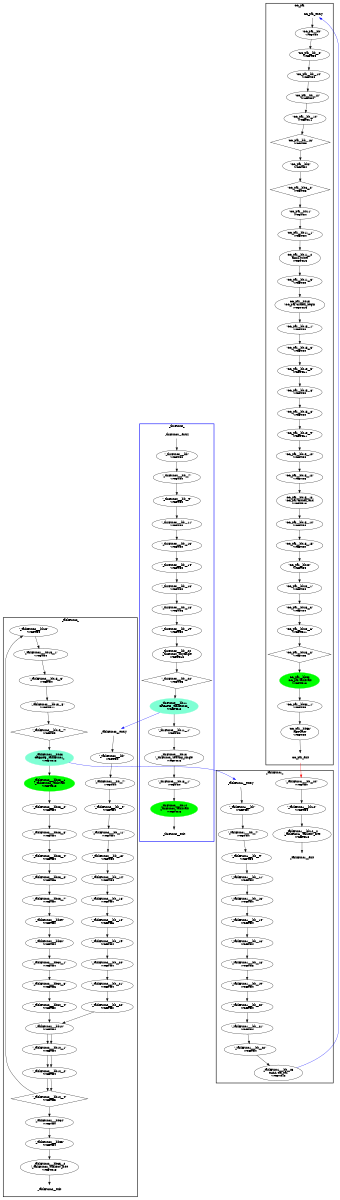 digraph "CFG" {
fontsize=10;
orientation="portrait";
rankdir="TB";
size="10,8";
_taskFunc2___bb15 [fontsize=10, label="\"_taskFunc2___bb15\"\nWCET=4", width="0.01"];
_taskFunc2___bb15__7 [fontsize=10, label="\"_taskFunc2___bb15__7\"\nWCET=5", shape=diamond, width="0.01"];
_taskFunc2___bb [fontsize=10, label="\"_taskFunc2___bb\"\nWCET=4", width="0.01"];
_taskFunc2___bb10 [fontsize=10, label="\"_taskFunc2___bb10\"\nWCET=4", width="0.01"];
_taskFunc2___bb23__3 [fontsize=10, label="\"_taskFunc2___bb23__3\"\nWCET=4", width="0.01"];
_taskFunc2___bb30__1 [fontsize=10, label="\"_taskFunc2___bb30__1\"\nWCET=4", width="0.01"];
_taskFunc2___bb35 [fontsize=10, label="\"_taskFunc2___bb35\"\nWCET=4", width="0.01"];
_taskFunc2___bb15__5 [fontsize=10, label="\"_taskFunc2___bb15__5\"\nWCET=11", width="0.01"];
_taskFunc2___bb23__4 [fontsize=10, label="\"_taskFunc2___bb23__4\"\nWCET=4", width="0.01"];
_taskFunc2__exit [color="white", fontsize=10, label="_taskFunc2__exit", width="0.01"];
_taskFunc2___bb__7 [fontsize=10, label="\"_taskFunc2___bb__7\"\nWCET=4", width="0.01"];
_taskFunc2___bb10__1 [fontsize=10, label="\"_taskFunc2___bb10__1\"\nWCET=4", width="0.01"];
_taskFunc2___bb__21 [fontsize=10, label="\"_taskFunc2___bb__21\"\nWCET=4", width="0.01"];
_taskFunc2___bb10__4 [fontsize=10, label="\"_taskFunc2___bb10__4\"\nWCET=5", shape=diamond, width="0.01"];
_taskFunc2___bb29 [fontsize=10, label="\"_taskFunc2___bb29\"\nWCET=0", width="0.01"];
_taskFunc2___bb23__2 [fontsize=10, label="\"_taskFunc2___bb23__2\"\nWCET=4", width="0.01"];
_taskFunc2___bb15__1 [fontsize=10, label="\"_taskFunc2___bb15__1\"\nWCET=4", width="0.01"];
_taskFunc2___bb__11 [fontsize=10, label="\"_taskFunc2___bb__11\"\nWCET=4", width="0.01"];
_taskFunc2___bb__9 [fontsize=10, label="\"_taskFunc2___bb__9\"\nWCET=4", width="0.01"];
_taskFunc2___bb23 [color=aquamarine, fontsize=10, label="_taskFunc2___bb23\nCREATE _taskFunc1_\nWCET=13", style=filled, width="0.01"];
_taskFunc2___bb__16 [fontsize=10, label="\"_taskFunc2___bb__16\"\nWCET=4", width="0.01"];
_taskFunc2___bb__20 [fontsize=10, label="\"_taskFunc2___bb__20\"\nWCET=4", width="0.01"];
_taskFunc2___bb__22 [fontsize=10, label="\"_taskFunc2___bb__22\"\nWCET=0", width="0.01"];
_taskFunc2___bb23__7 [fontsize=10, label="\"_taskFunc2___bb23__7\"\nWCET=0", width="0.01"];
_taskFunc2___bb23__6 [fontsize=10, label="\"_taskFunc2___bb23__6\"\nWCET=6", width="0.01"];
_taskFunc2___bb30 [fontsize=10, label="\"_taskFunc2___bb30\"\nWCET=4", width="0.01"];
_taskFunc2___bb35__2 [fontsize=10, label="_taskFunc2___bb35__2\n(_taskFunc2_)taskenv_free\nWCET=13", width="0.01"];
_taskFunc2___bb34 [fontsize=10, label="\"_taskFunc2___bb34\"\nWCET=0", width="0.01"];
_taskFunc2___bb__13 [fontsize=10, label="\"_taskFunc2___bb__13\"\nWCET=4", width="0.01"];
_taskFunc2__entry [color="white", fontsize=10, height="0.01", label="_taskFunc2__entry", width="0.01"];
_taskFunc2___bb15__3 [fontsize=10, label="\"_taskFunc2___bb15__3\"\nWCET=4", width="0.01"];
_taskFunc2___bb10__2 [fontsize=10, label="\"_taskFunc2___bb10__2\"\nWCET=4", width="0.01"];
_taskFunc2___bb30__4 [fontsize=10, label="\"_taskFunc2___bb30__4\"\nWCET=0", width="0.01"];
_taskFunc2___bb__14 [fontsize=10, label="\"_taskFunc2___bb__14\"\nWCET=4", width="0.01"];
_taskFunc2___bb__18 [fontsize=10, label="\"_taskFunc2___bb__18\"\nWCET=6", width="0.01"];
_taskFunc2___bb30__3 [fontsize=10, label="\"_taskFunc2___bb30__3\"\nWCET=6", width="0.01"];
_taskFunc2___bb23__1 [color=green, fontsize=10, label="_taskFunc2___bb23__1\n(_taskFunc2_)taskwait\nWCET=13", style=filled, width="0.01"];
_taskFunc2___bb__19 [fontsize=10, label="\"_taskFunc2___bb__19\"\nWCET=4", width="0.01"];
CC_par__bb15__1 [fontsize=10, label="\"CC_par__bb15__1\"\nWCET=4", width="0.01"];
CC_par__bb28__6 [fontsize=10, label="\"CC_par__bb28__6\"\nWCET=11", width="0.01"];
CC_par__bb11__3 [fontsize=10, label="\"CC_par__bb11__3\"\nWCET=0", width="0.01"];
CC_par__bb15__15 [fontsize=10, label="\"CC_par__bb15__15\"\nWCET=0", width="0.01"];
CC_par__bb15__5 [fontsize=10, label="\"CC_par__bb15__5\"\nWCET=11", width="0.01"];
CC_par__bb15__8 [fontsize=10, label="\"CC_par__bb15__8\"\nWCET=4", width="0.01"];
CC_par__bb15 [fontsize=10, label="CC_par__bb15\n(CC_par)critical_begin\nWCET=13", width="0.01"];
CC_par__bb52 [color=green, fontsize=10, label="CC_par__bb52\n(CC_par)taskwait\nWCET=13", style=filled, width="0.01"];
CC_par__bb28__1 [fontsize=10, label="\"CC_par__bb28__1\"\nWCET=4", width="0.01"];
CC_par__bb53 [fontsize=10, label="\"CC_par__bb53\"\nRETURN\nWCET=0", width="0.01"];
CC_par__bb15__10 [fontsize=10, label="\"CC_par__bb15__10\"\nWCET=4", width="0.01"];
CC_par__bb11__1 [fontsize=10, label="\"CC_par__bb11__1\"\nWCET=4", width="0.01"];
CC_par__bb11__2 [fontsize=10, label="CC_par__bb11__2\nCALL printf\nWCET=13", width="0.01"];
CC_par_entry [color="white", fontsize=10, height="0.01", label="CC_par_entry", width="0.01"];
CC_par_exit [color="white", fontsize=10, label="CC_par_exit", width="0.01"];
CC_par__bb__6 [fontsize=10, label="\"CC_par__bb__6\"\nWCET=4", width="0.01"];
CC_par__bb28__8 [fontsize=10, label="\"CC_par__bb28__8\"\nWCET=5", shape=diamond, width="0.01"];
CC_par__bb__10 [fontsize=10, label="\"CC_par__bb__10\"\nWCET=4", width="0.01"];
CC_par__bb8 [fontsize=10, label="\"CC_par__bb8\"\nWCET=4", width="0.01"];
CC_par__bb15__12 [fontsize=10, label="\"CC_par__bb15__12\"\nWCET=6", width="0.01"];
CC_par__bb15__6 [fontsize=10, label="\"CC_par__bb15__6\"\nWCET=4", width="0.01"];
CC_par__bb15__14 [fontsize=10, label="\"CC_par__bb15__14\"\nWCET=4", width="0.01"];
CC_par__bb15__9 [fontsize=10, label="\"CC_par__bb15__9\"\nWCET=11", width="0.01"];
CC_par__bb__14 [fontsize=10, label="\"CC_par__bb__14\"\nWCET=11", width="0.01"];
CC_par__bb__16 [fontsize=10, label="\"CC_par__bb__16\"\nWCET=5", shape=diamond, width="0.01"];
CC_par__bb52__1 [fontsize=10, label="\"CC_par__bb52__1\"\nWCET=0", width="0.01"];
CC_par__bb [fontsize=10, label="\"CC_par__bb\"\nWCET=4", width="0.01"];
CC_par__bb28__3 [fontsize=10, label="\"CC_par__bb28__3\"\nWCET=4", width="0.01"];
CC_par__bb28 [fontsize=10, label="\"CC_par__bb28\"\nWCET=4", width="0.01"];
CC_par__bb__12 [fontsize=10, label="\"CC_par__bb__12\"\nWCET=4", width="0.01"];
CC_par__bb11 [fontsize=10, label="\"CC_par__bb11\"\nWCET=4", width="0.01"];
CC_par__bb15__3 [fontsize=10, label="\"CC_par__bb15__3\"\nWCET=4", width="0.01"];
CC_par__bb15__13 [fontsize=10, label="CC_par__bb15__13\n(CC_par)critical_end\nWCET=13", width="0.01"];
CC_par__bb8__2 [fontsize=10, label="\"CC_par__bb8__2\"\nWCET=5", shape=diamond, width="0.01"];
_thrFunc0___bb14 [color=green, fontsize=10, label="_thrFunc0___bb14\n(_thrFunc0_)taskwait\nWCET=13", style=filled, width="0.01"];
_thrFunc0___bb__13 [fontsize=10, label="\"_thrFunc0___bb__13\"\nWCET=4", width="0.01"];
_thrFunc0___bb__7 [fontsize=10, label="\"_thrFunc0___bb__7\"\nWCET=4", width="0.01"];
_thrFunc0___bb__16 [fontsize=10, label="\"_thrFunc0___bb__16\"\nWCET=4", width="0.01"];
_thrFunc0___bb__14 [fontsize=10, label="\"_thrFunc0___bb__14\"\nWCET=4", width="0.01"];
_thrFunc0___bb__20 [fontsize=10, label="_thrFunc0___bb__20\n(_thrFunc0_)mysingle\nWCET=13", width="0.01"];
_thrFunc0___bb__22 [fontsize=10, label="\"_thrFunc0___bb__22\"\nWCET=5", shape=diamond, width="0.01"];
_thrFunc0___bb__9 [fontsize=10, label="\"_thrFunc0___bb__9\"\nWCET=4", width="0.01"];
_thrFunc0___bb13__1 [fontsize=10, label="\"_thrFunc0___bb13__1\"\nWCET=0", width="0.01"];
_thrFunc0___bb13 [fontsize=10, label="_thrFunc0___bb13\n(_thrFunc0_)leaving_single\nWCET=13", width="0.01"];
_thrFunc0___bb__19 [fontsize=10, label="\"_thrFunc0___bb__19\"\nWCET=4", width="0.01"];
_thrFunc0___bb11__1 [fontsize=10, label="\"_thrFunc0___bb11__1\"\nWCET=0", width="0.01"];
_thrFunc0__exit [color="white", fontsize=10, label="_thrFunc0__exit", width="0.01"];
_thrFunc0___bb__18 [fontsize=10, label="\"_thrFunc0___bb__18\"\nWCET=6", width="0.01"];
_thrFunc0___bb [fontsize=10, label="\"_thrFunc0___bb\"\nWCET=4", width="0.01"];
_thrFunc0___bb11 [color=aquamarine, fontsize=10, label="_thrFunc0___bb11\nCREATE _taskFunc2_\nWCET=13", style=filled, width="0.01"];
_thrFunc0__entry [color="white", fontsize=10, height="0.01", label="_thrFunc0__entry", width="0.01"];
_thrFunc0___bb__11 [fontsize=10, label="\"_thrFunc0___bb__11\"\nWCET=4", width="0.01"];
_taskFunc1___bb__23 [fontsize=10, label="_taskFunc1___bb__23\nCALL CC_par\nWCET=13", width="0.01"];
_taskFunc1___bb__9 [fontsize=10, label="\"_taskFunc1___bb__9\"\nWCET=4", width="0.01"];
_taskFunc1__exit [color="white", fontsize=10, label="_taskFunc1__exit", width="0.01"];
_taskFunc1___bb__16 [fontsize=10, label="\"_taskFunc1___bb__16\"\nWCET=4", width="0.01"];
_taskFunc1___bb__14 [fontsize=10, label="\"_taskFunc1___bb__14\"\nWCET=4", width="0.01"];
_taskFunc1___bb__18 [fontsize=10, label="\"_taskFunc1___bb__18\"\nWCET=6", width="0.01"];
_taskFunc1___bb__19 [fontsize=10, label="\"_taskFunc1___bb__19\"\nWCET=4", width="0.01"];
_taskFunc1___bb__20 [fontsize=10, label="\"_taskFunc1___bb__20\"\nWCET=4", width="0.01"];
_taskFunc1___bb__24 [fontsize=10, label="\"_taskFunc1___bb__24\"\nWCET=0", width="0.01"];
_taskFunc1___bb__13 [fontsize=10, label="\"_taskFunc1___bb__13\"\nWCET=4", width="0.01"];
_taskFunc1___bb__21 [fontsize=10, label="\"_taskFunc1___bb__21\"\nWCET=4", width="0.01"];
_taskFunc1___bb12 [fontsize=10, label="\"_taskFunc1___bb12\"\nWCET=4", width="0.01"];
_taskFunc1___bb12__2 [fontsize=10, label="_taskFunc1___bb12__2\n(_taskFunc1_)taskenv_free\nWCET=13", width="0.01"];
_taskFunc1___bb__11 [fontsize=10, label="\"_taskFunc1___bb__11\"\nWCET=4", width="0.01"];
_taskFunc1__entry [color="white", fontsize=10, height="0.01", label="_taskFunc1__entry", width="0.01"];
_taskFunc1___bb__7 [fontsize=10, label="\"_taskFunc1___bb__7\"\nWCET=4", width="0.01"];
_taskFunc1___bb__22 [fontsize=10, label="\"_taskFunc1___bb__22\"\nWCET=4", width="0.01"];
_taskFunc1___bb [fontsize=10, label="\"_taskFunc1___bb\"\nWCET=4", width="0.01"];
_taskFunc2___bb15 -> _taskFunc2___bb15__1  [key=0];
_taskFunc2___bb15__7 -> _taskFunc2___bb23  [key=0];
_taskFunc2___bb -> _taskFunc2___bb__7  [key=0];
_taskFunc2___bb10 -> _taskFunc2___bb10__1  [key=0];
_taskFunc2___bb10 -> _taskFunc2___bb10__1  [key=1];
_taskFunc2___bb23__3 -> _taskFunc2___bb23__4  [key=0];
_taskFunc2___bb30__1 -> _taskFunc2___bb30__3  [key=0];
_taskFunc2___bb35 -> _taskFunc2___bb35__2  [key=0];
_taskFunc2___bb15__5 -> _taskFunc2___bb15__7  [key=0];
_taskFunc2___bb23__4 -> _taskFunc2___bb23__6  [key=0];
_taskFunc2___bb__7 -> _taskFunc2___bb__9  [key=0];
_taskFunc2___bb10__1 -> _taskFunc2___bb10__2  [key=0];
_taskFunc2___bb10__1 -> _taskFunc2___bb10__2  [key=1];
_taskFunc2___bb__21 -> _taskFunc2___bb__22  [key=0];
_taskFunc2___bb10__4 -> _taskFunc2___bb15  [key=0];
_taskFunc2___bb10__4 -> _taskFunc2___bb34  [key=0];
_taskFunc2___bb29 -> _taskFunc2___bb30  [key=0];
_taskFunc2___bb23__2 -> _taskFunc2___bb23__3  [key=0];
_taskFunc2___bb15__1 -> _taskFunc2___bb15__3  [key=0];
_taskFunc2___bb__11 -> _taskFunc2___bb__13  [key=0];
_taskFunc2___bb__9 -> _taskFunc2___bb__11  [key=0];
_taskFunc2___bb23 -> _taskFunc2___bb23__1  [key=0];
_taskFunc2___bb23 -> _taskFunc1__entry  [color=blue, key=0];
_taskFunc2___bb__16 -> _taskFunc2___bb__18  [key=0];
_taskFunc2___bb__20 -> _taskFunc2___bb__21  [key=0];
_taskFunc2___bb__22 -> _taskFunc2___bb10  [key=0];
_taskFunc2___bb23__7 -> _taskFunc2___bb29  [key=0];
_taskFunc2___bb23__6 -> _taskFunc2___bb23__7  [key=0];
_taskFunc2___bb30 -> _taskFunc2___bb30__1  [key=0];
_taskFunc2___bb35__2 -> _taskFunc2__exit  [key=0];
_taskFunc2___bb34 -> _taskFunc2___bb35  [key=0];
_taskFunc2___bb__13 -> _taskFunc2___bb__14  [key=0];
_taskFunc2__entry -> _taskFunc2___bb  [key=0];
_taskFunc2___bb15__3 -> _taskFunc2___bb15__5  [key=0];
_taskFunc2___bb10__2 -> _taskFunc2___bb10__4  [key=0];
_taskFunc2___bb10__2 -> _taskFunc2___bb10__4  [key=1];
_taskFunc2___bb30__4 -> _taskFunc2___bb10  [key=0];
_taskFunc2___bb__14 -> _taskFunc2___bb__16  [key=0];
_taskFunc2___bb__18 -> _taskFunc2___bb__19  [key=0];
_taskFunc2___bb30__3 -> _taskFunc2___bb30__4  [key=0];
_taskFunc2___bb23__1 -> _taskFunc2___bb23__2  [key=0];
_taskFunc2___bb__19 -> _taskFunc2___bb__20  [key=0];
CC_par__bb15__1 -> CC_par__bb15__3  [key=0];
CC_par__bb28__6 -> CC_par__bb28__8  [key=0];
CC_par__bb11__3 -> CC_par__bb15  [key=0];
CC_par__bb15__15 -> CC_par__bb28  [key=0];
CC_par__bb15__5 -> CC_par__bb15__6  [key=0];
CC_par__bb15__8 -> CC_par__bb15__9  [key=0];
CC_par__bb15 -> CC_par__bb15__1  [key=0];
CC_par__bb52 -> CC_par__bb52__1  [key=0];
CC_par__bb28__1 -> CC_par__bb28__3  [key=0];
CC_par__bb53 -> CC_par_exit  [key=0];
CC_par__bb15__10 -> CC_par__bb15__12  [key=0];
CC_par__bb11__1 -> CC_par__bb11__2  [key=0];
CC_par__bb11__2 -> CC_par__bb11__3  [key=0];
CC_par_entry -> CC_par__bb  [key=0];
CC_par_exit -> _taskFunc1___bb__24  [color=red, key=0];
CC_par__bb__6 -> CC_par__bb__10  [key=0];
CC_par__bb28__8 -> CC_par__bb52  [key=0];
CC_par__bb__10 -> CC_par__bb__12  [key=0];
CC_par__bb8 -> CC_par__bb8__2  [key=0];
CC_par__bb15__12 -> CC_par__bb15__13  [key=0];
CC_par__bb15__6 -> CC_par__bb15__8  [key=0];
CC_par__bb15__14 -> CC_par__bb15__15  [key=0];
CC_par__bb15__9 -> CC_par__bb15__10  [key=0];
CC_par__bb__14 -> CC_par__bb__16  [key=0];
CC_par__bb__16 -> CC_par__bb8  [key=0];
CC_par__bb52__1 -> CC_par__bb53  [key=0];
CC_par__bb -> CC_par__bb__6  [key=0];
CC_par__bb28__3 -> CC_par__bb28__6  [key=0];
CC_par__bb28 -> CC_par__bb28__1  [key=0];
CC_par__bb__12 -> CC_par__bb__14  [key=0];
CC_par__bb11 -> CC_par__bb11__1  [key=0];
CC_par__bb15__3 -> CC_par__bb15__5  [key=0];
CC_par__bb15__13 -> CC_par__bb15__14  [key=0];
CC_par__bb8__2 -> CC_par__bb11  [key=0];
_thrFunc0___bb14 -> _thrFunc0__exit  [key=0];
_thrFunc0___bb__13 -> _thrFunc0___bb__14  [key=0];
_thrFunc0___bb__7 -> _thrFunc0___bb__9  [key=0];
_thrFunc0___bb__16 -> _thrFunc0___bb__18  [key=0];
_thrFunc0___bb__14 -> _thrFunc0___bb__16  [key=0];
_thrFunc0___bb__20 -> _thrFunc0___bb__22  [key=0];
_thrFunc0___bb__22 -> _thrFunc0___bb11  [key=0];
_thrFunc0___bb__9 -> _thrFunc0___bb__11  [key=0];
_thrFunc0___bb13__1 -> _thrFunc0___bb14  [key=0];
_thrFunc0___bb13 -> _thrFunc0___bb13__1  [key=0];
_thrFunc0___bb__19 -> _thrFunc0___bb__20  [key=0];
_thrFunc0___bb11__1 -> _thrFunc0___bb13  [key=0];
_thrFunc0___bb__18 -> _thrFunc0___bb__19  [key=0];
_thrFunc0___bb -> _thrFunc0___bb__7  [key=0];
_thrFunc0___bb11 -> _thrFunc0___bb11__1  [key=0];
_thrFunc0___bb11 -> _taskFunc2__entry  [color=blue, key=0];
_thrFunc0__entry -> _thrFunc0___bb  [key=0];
_thrFunc0___bb__11 -> _thrFunc0___bb__13  [key=0];
_taskFunc1___bb__23 -> CC_par_entry  [color=blue, key=0];
_taskFunc1___bb__9 -> _taskFunc1___bb__11  [key=0];
_taskFunc1___bb__16 -> _taskFunc1___bb__18  [key=0];
_taskFunc1___bb__14 -> _taskFunc1___bb__16  [key=0];
_taskFunc1___bb__18 -> _taskFunc1___bb__19  [key=0];
_taskFunc1___bb__19 -> _taskFunc1___bb__20  [key=0];
_taskFunc1___bb__20 -> _taskFunc1___bb__21  [key=0];
_taskFunc1___bb__24 -> _taskFunc1___bb12  [key=0];
_taskFunc1___bb__13 -> _taskFunc1___bb__14  [key=0];
_taskFunc1___bb__21 -> _taskFunc1___bb__22  [key=0];
_taskFunc1___bb12 -> _taskFunc1___bb12__2  [key=0];
_taskFunc1___bb12__2 -> _taskFunc1__exit  [key=0];
_taskFunc1___bb__11 -> _taskFunc1___bb__13  [key=0];
_taskFunc1__entry -> _taskFunc1___bb  [key=0];
_taskFunc1___bb__7 -> _taskFunc1___bb__9  [key=0];
_taskFunc1___bb__22 -> _taskFunc1___bb__23  [key=0];
_taskFunc1___bb -> _taskFunc1___bb__7  [key=0];
subgraph "cluster__thrFunc0_" {
label=_thrFunc0_
style="bold"
color="blue"
"_thrFunc0___bb"
"_thrFunc0___bb__7"
"_thrFunc0___bb__9"
"_thrFunc0___bb__11"
"_thrFunc0___bb__13"
"_thrFunc0___bb__14"
"_thrFunc0___bb__16"
"_thrFunc0___bb__18"
"_thrFunc0___bb__19"
"_thrFunc0___bb__20"
"_thrFunc0___bb__22"
"_thrFunc0___bb11"
"_thrFunc0___bb11__1"
"_thrFunc0___bb13"
"_thrFunc0___bb13__1"
"_thrFunc0___bb14"

"_thrFunc0__entry"
"_thrFunc0__exit"
}
subgraph "cluster__taskFunc2_" {
label=_taskFunc2_
style="bold"
"_taskFunc2___bb"
"_taskFunc2___bb__7"
"_taskFunc2___bb__9"
"_taskFunc2___bb__11"
"_taskFunc2___bb__13"
"_taskFunc2___bb__14"
"_taskFunc2___bb__16"
"_taskFunc2___bb__18"
"_taskFunc2___bb__19"
"_taskFunc2___bb__20"
"_taskFunc2___bb__21"
"_taskFunc2___bb__22"
"_taskFunc2___bb10"
"_taskFunc2___bb10__1"
"_taskFunc2___bb10__2"
"_taskFunc2___bb10__4"
"_taskFunc2___bb15"
"_taskFunc2___bb15__1"
"_taskFunc2___bb15__3"
"_taskFunc2___bb15__5"
"_taskFunc2___bb15__7"
"_taskFunc2___bb23"
"_taskFunc2___bb23__1"
"_taskFunc2___bb23__2"
"_taskFunc2___bb23__3"
"_taskFunc2___bb23__4"
"_taskFunc2___bb23__6"
"_taskFunc2___bb23__7"
"_taskFunc2___bb29"
"_taskFunc2___bb30"
"_taskFunc2___bb30__1"
"_taskFunc2___bb30__3"
"_taskFunc2___bb30__4"
"_taskFunc2___bb34"
"_taskFunc2___bb35"
"_taskFunc2___bb35__2"

"_taskFunc2__entry"
"_taskFunc2__exit"
}
subgraph "cluster__taskFunc1_" {
label=_taskFunc1_
style="bold"
"_taskFunc1___bb"
"_taskFunc1___bb__7"
"_taskFunc1___bb__9"
"_taskFunc1___bb__11"
"_taskFunc1___bb__13"
"_taskFunc1___bb__14"
"_taskFunc1___bb__16"
"_taskFunc1___bb__18"
"_taskFunc1___bb__19"
"_taskFunc1___bb__20"
"_taskFunc1___bb__21"
"_taskFunc1___bb__22"
"_taskFunc1___bb__23"
"_taskFunc1___bb__24"
"_taskFunc1___bb12"
"_taskFunc1___bb12__2"

"_taskFunc1__entry"
"_taskFunc1__exit"
}
subgraph "cluster_CC_par" {
label=CC_par
style="bold"
"CC_par__bb"
"CC_par__bb__6"
"CC_par__bb__10"
"CC_par__bb__12"
"CC_par__bb__14"
"CC_par__bb__16"
"CC_par__bb8"
"CC_par__bb8__2"
"CC_par__bb11"
"CC_par__bb11__1"
"CC_par__bb11__2"
"CC_par__bb11__3"
"CC_par__bb15"
"CC_par__bb15__1"
"CC_par__bb15__3"
"CC_par__bb15__5"
"CC_par__bb15__6"
"CC_par__bb15__8"
"CC_par__bb15__9"
"CC_par__bb15__10"
"CC_par__bb15__12"
"CC_par__bb15__13"
"CC_par__bb15__14"
"CC_par__bb15__15"
"CC_par__bb28"
"CC_par__bb28__1"
"CC_par__bb28__3"
"CC_par__bb28__6"
"CC_par__bb28__8"











"CC_par__bb52"
"CC_par__bb52__1"
"CC_par__bb53"
"CC_par_entry"
"CC_par_exit"
}
subgraph "cluster__taskFunc0_" {
label=_taskFunc0_
style="bold"


















}
}
